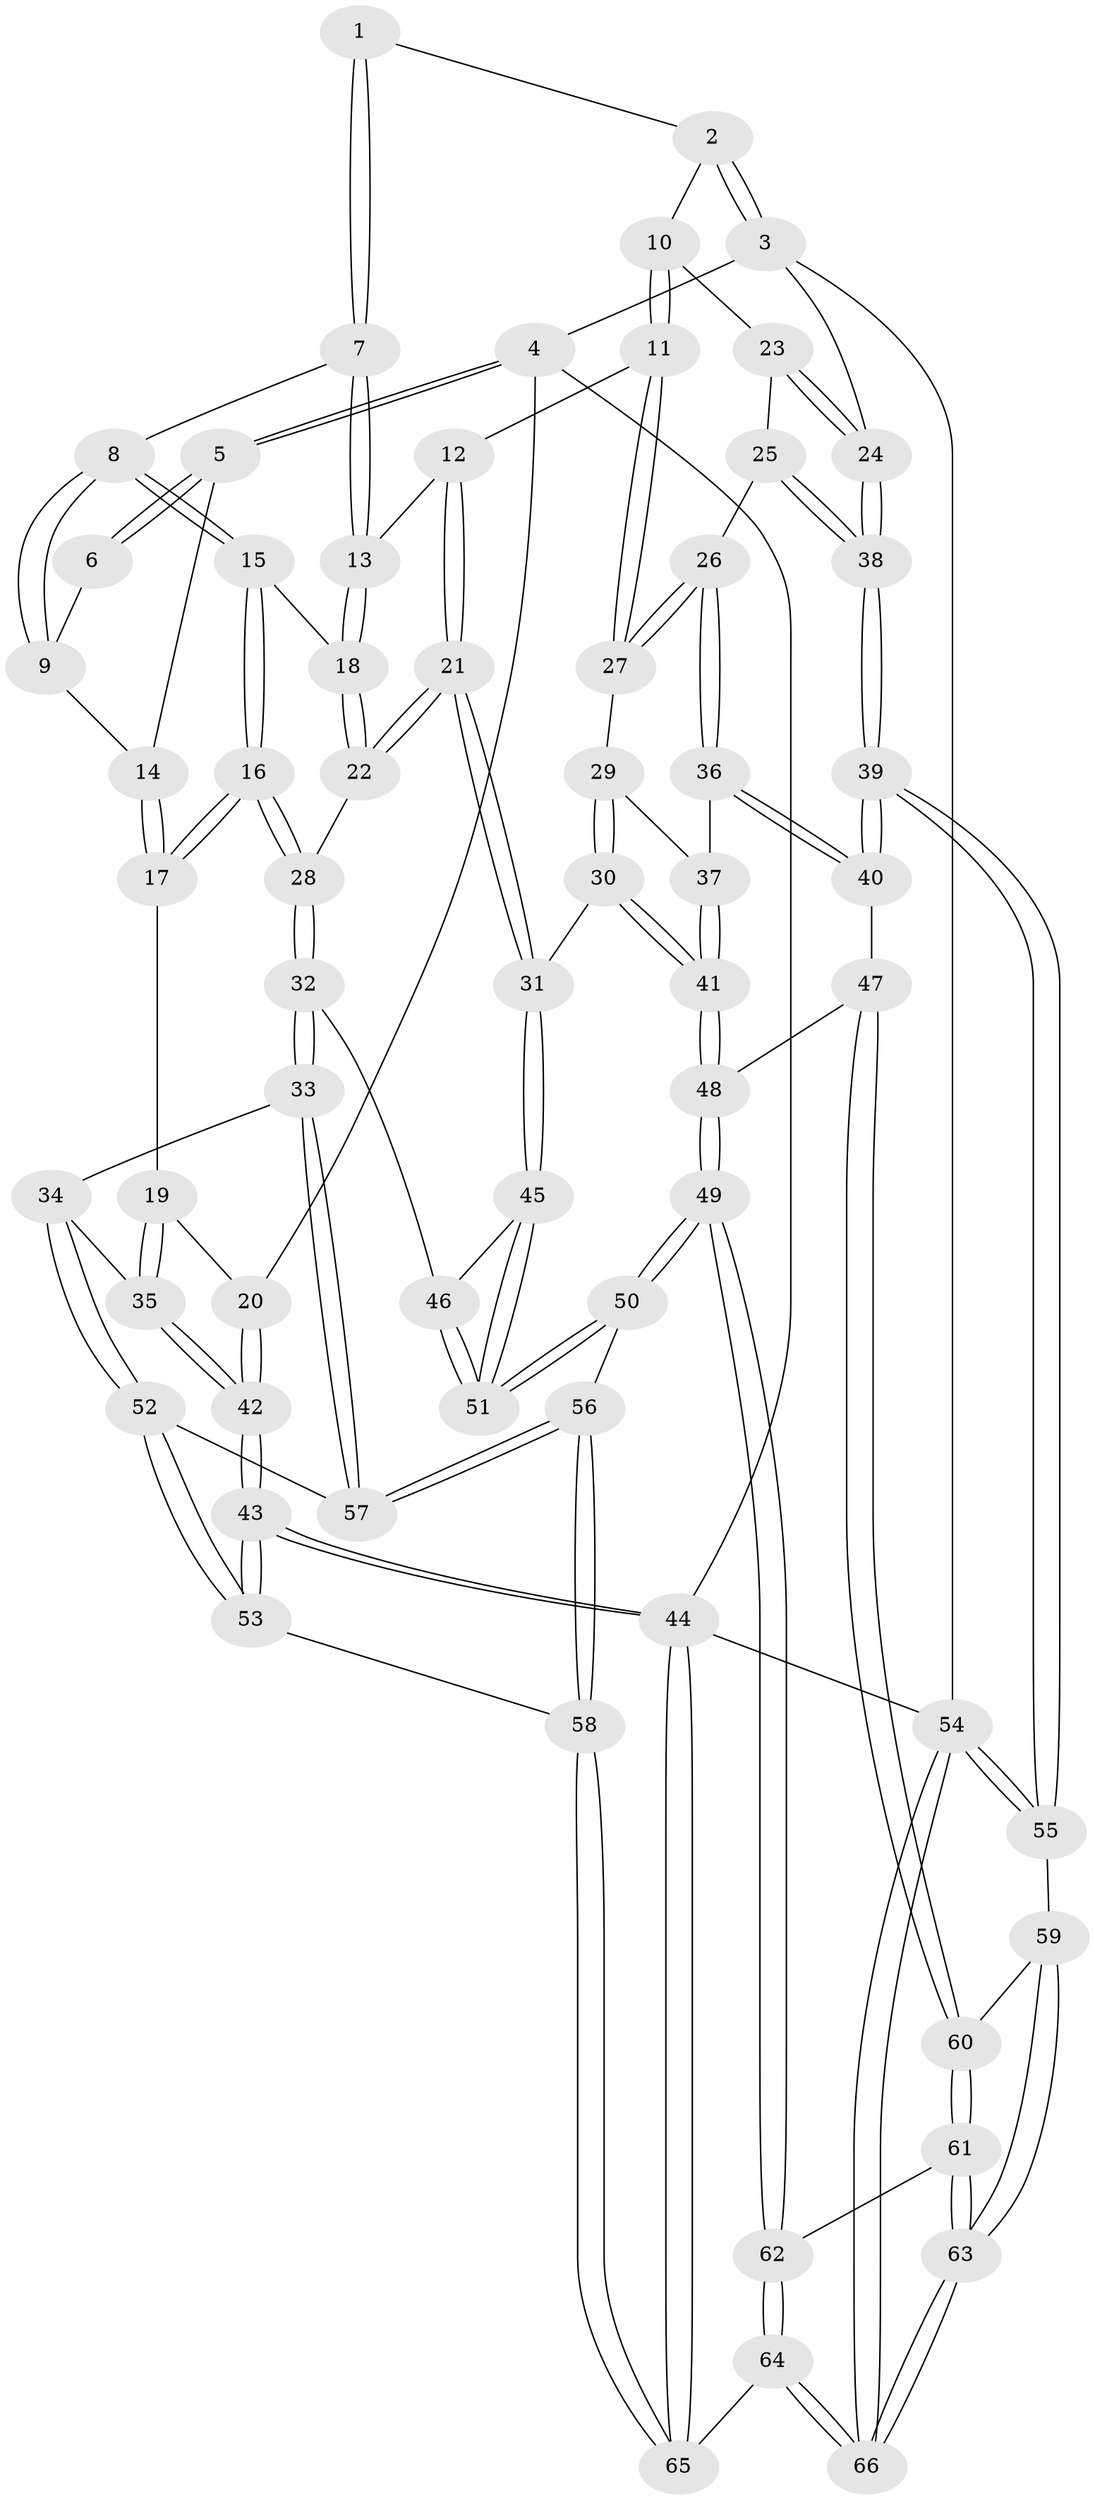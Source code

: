 // coarse degree distribution, {4: 0.3157894736842105, 6: 0.15789473684210525, 3: 0.18421052631578946, 5: 0.34210526315789475}
// Generated by graph-tools (version 1.1) at 2025/24/03/03/25 07:24:40]
// undirected, 66 vertices, 162 edges
graph export_dot {
graph [start="1"]
  node [color=gray90,style=filled];
  1 [pos="+0.5869015655840508+0"];
  2 [pos="+0.6997152319878163+0"];
  3 [pos="+1+0"];
  4 [pos="+0+0"];
  5 [pos="+0+0"];
  6 [pos="+0.29343706642740397+0"];
  7 [pos="+0.4102630070632522+0.10326634266169259"];
  8 [pos="+0.34477544848688574+0.13861756562263444"];
  9 [pos="+0.2952673657934159+0.0844372835607914"];
  10 [pos="+0.7279176105239685+0.11017159465040917"];
  11 [pos="+0.7152459124168865+0.15104312877122392"];
  12 [pos="+0.5678158721734629+0.20586855703958384"];
  13 [pos="+0.566667943716486+0.20581570102400412"];
  14 [pos="+0.12730769684297738+0.06960623561091728"];
  15 [pos="+0.3333011931164502+0.18439468891804"];
  16 [pos="+0.2234095091506614+0.30714619201035986"];
  17 [pos="+0.14988045152815999+0.281419116247161"];
  18 [pos="+0.45075783521221724+0.26135242063682357"];
  19 [pos="+0.14105264949011584+0.28363988908565135"];
  20 [pos="+0+0.2017828918290296"];
  21 [pos="+0.5240123492417316+0.4264034807558608"];
  22 [pos="+0.44395266751184265+0.317440988952643"];
  23 [pos="+0.9486984842107345+0.15191195324997883"];
  24 [pos="+1+0.05016681470974301"];
  25 [pos="+0.9400279927797831+0.34361248936861266"];
  26 [pos="+0.9105480717513939+0.3541234357112397"];
  27 [pos="+0.739955884618665+0.23666649479536037"];
  28 [pos="+0.2559290520784929+0.3658910418084437"];
  29 [pos="+0.700656695362218+0.3366316468935936"];
  30 [pos="+0.5301326972300812+0.433775990612923"];
  31 [pos="+0.5257807914007446+0.43289464641562464"];
  32 [pos="+0.2796859021163695+0.4646252928595233"];
  33 [pos="+0.27110680862847214+0.47769784989749553"];
  34 [pos="+0.05443230451211163+0.4890745269080023"];
  35 [pos="+0.02468595219806633+0.4578662884772523"];
  36 [pos="+0.884367338273624+0.4497252739773115"];
  37 [pos="+0.7284870689803007+0.42704393816534325"];
  38 [pos="+1+0.33093125837062537"];
  39 [pos="+1+0.5438746930572246"];
  40 [pos="+0.8937042716581838+0.546579686838919"];
  41 [pos="+0.6859593076069779+0.5816882389445881"];
  42 [pos="+0+0.4516347917425825"];
  43 [pos="+0+0.8052955827264326"];
  44 [pos="+0+1"];
  45 [pos="+0.5211002510965201+0.43604237740848906"];
  46 [pos="+0.34973480971154003+0.477917609945894"];
  47 [pos="+0.8520679329600345+0.5990563042049638"];
  48 [pos="+0.7028354919236239+0.6263880573924839"];
  49 [pos="+0.6192472596808687+0.7607919515760284"];
  50 [pos="+0.4819033942077794+0.7031742801055442"];
  51 [pos="+0.47574553886219817+0.6758229206469949"];
  52 [pos="+0.07442675780541815+0.6199732956524245"];
  53 [pos="+0.06393894006977649+0.6344415268999142"];
  54 [pos="+1+1"];
  55 [pos="+1+0.73811715112705"];
  56 [pos="+0.3005906471816505+0.7457633504217293"];
  57 [pos="+0.24439026983256412+0.5704305174250849"];
  58 [pos="+0.24213465354799357+0.8321403964498054"];
  59 [pos="+0.947863721778935+0.7421408744662322"];
  60 [pos="+0.9425983281836827+0.7398804157910114"];
  61 [pos="+0.7647764609438936+0.8656986951100153"];
  62 [pos="+0.6436623859909979+0.857922124036134"];
  63 [pos="+0.9487444437050682+0.9729903954457714"];
  64 [pos="+0.5414245386785346+1"];
  65 [pos="+0.12788476447873753+1"];
  66 [pos="+1+1"];
  1 -- 2;
  1 -- 7;
  1 -- 7;
  2 -- 3;
  2 -- 3;
  2 -- 10;
  3 -- 4;
  3 -- 24;
  3 -- 54;
  4 -- 5;
  4 -- 5;
  4 -- 20;
  4 -- 44;
  5 -- 6;
  5 -- 6;
  5 -- 14;
  6 -- 9;
  7 -- 8;
  7 -- 13;
  7 -- 13;
  8 -- 9;
  8 -- 9;
  8 -- 15;
  8 -- 15;
  9 -- 14;
  10 -- 11;
  10 -- 11;
  10 -- 23;
  11 -- 12;
  11 -- 27;
  11 -- 27;
  12 -- 13;
  12 -- 21;
  12 -- 21;
  13 -- 18;
  13 -- 18;
  14 -- 17;
  14 -- 17;
  15 -- 16;
  15 -- 16;
  15 -- 18;
  16 -- 17;
  16 -- 17;
  16 -- 28;
  16 -- 28;
  17 -- 19;
  18 -- 22;
  18 -- 22;
  19 -- 20;
  19 -- 35;
  19 -- 35;
  20 -- 42;
  20 -- 42;
  21 -- 22;
  21 -- 22;
  21 -- 31;
  21 -- 31;
  22 -- 28;
  23 -- 24;
  23 -- 24;
  23 -- 25;
  24 -- 38;
  24 -- 38;
  25 -- 26;
  25 -- 38;
  25 -- 38;
  26 -- 27;
  26 -- 27;
  26 -- 36;
  26 -- 36;
  27 -- 29;
  28 -- 32;
  28 -- 32;
  29 -- 30;
  29 -- 30;
  29 -- 37;
  30 -- 31;
  30 -- 41;
  30 -- 41;
  31 -- 45;
  31 -- 45;
  32 -- 33;
  32 -- 33;
  32 -- 46;
  33 -- 34;
  33 -- 57;
  33 -- 57;
  34 -- 35;
  34 -- 52;
  34 -- 52;
  35 -- 42;
  35 -- 42;
  36 -- 37;
  36 -- 40;
  36 -- 40;
  37 -- 41;
  37 -- 41;
  38 -- 39;
  38 -- 39;
  39 -- 40;
  39 -- 40;
  39 -- 55;
  39 -- 55;
  40 -- 47;
  41 -- 48;
  41 -- 48;
  42 -- 43;
  42 -- 43;
  43 -- 44;
  43 -- 44;
  43 -- 53;
  43 -- 53;
  44 -- 65;
  44 -- 65;
  44 -- 54;
  45 -- 46;
  45 -- 51;
  45 -- 51;
  46 -- 51;
  46 -- 51;
  47 -- 48;
  47 -- 60;
  47 -- 60;
  48 -- 49;
  48 -- 49;
  49 -- 50;
  49 -- 50;
  49 -- 62;
  49 -- 62;
  50 -- 51;
  50 -- 51;
  50 -- 56;
  52 -- 53;
  52 -- 53;
  52 -- 57;
  53 -- 58;
  54 -- 55;
  54 -- 55;
  54 -- 66;
  54 -- 66;
  55 -- 59;
  56 -- 57;
  56 -- 57;
  56 -- 58;
  56 -- 58;
  58 -- 65;
  58 -- 65;
  59 -- 60;
  59 -- 63;
  59 -- 63;
  60 -- 61;
  60 -- 61;
  61 -- 62;
  61 -- 63;
  61 -- 63;
  62 -- 64;
  62 -- 64;
  63 -- 66;
  63 -- 66;
  64 -- 65;
  64 -- 66;
  64 -- 66;
}
